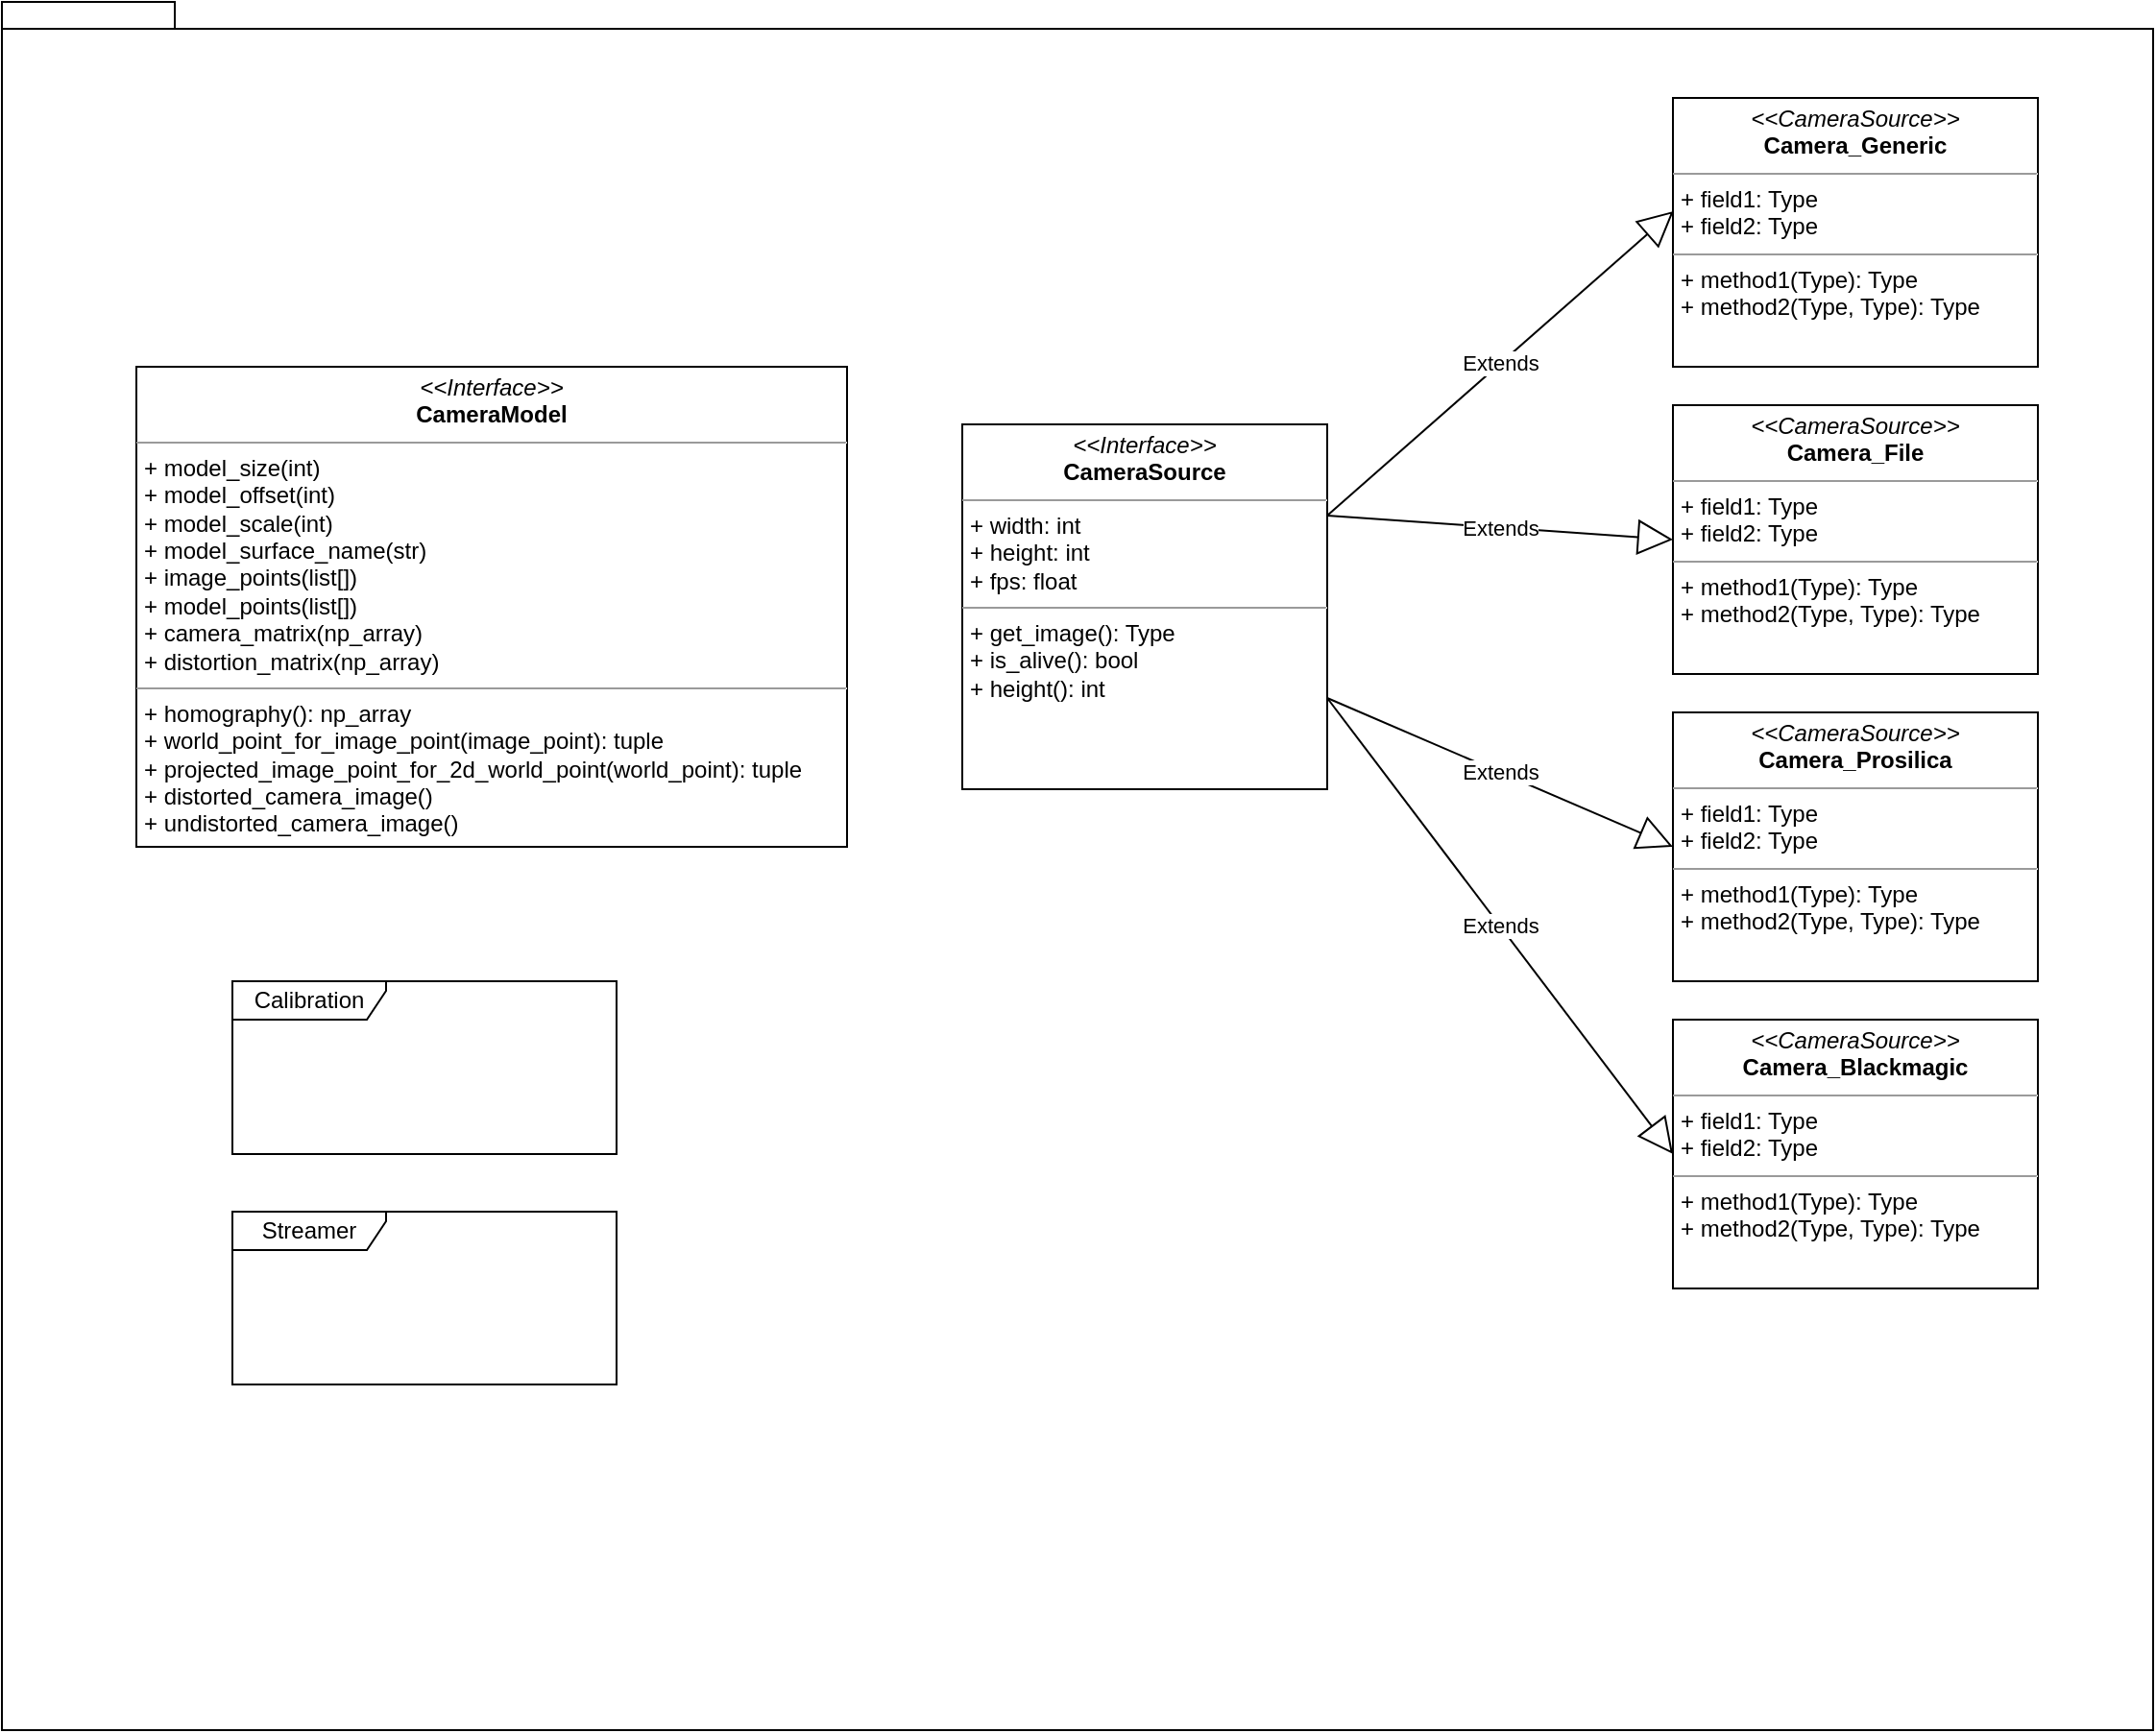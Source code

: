 <mxfile version="14.9.8" type="github">
  <diagram id="whI1iPDcKfRej9lU8eTD" name="Page-1">
    <mxGraphModel dx="1483" dy="989" grid="1" gridSize="10" guides="1" tooltips="1" connect="1" arrows="1" fold="1" page="1" pageScale="1" pageWidth="1169" pageHeight="827" math="0" shadow="0">
      <root>
        <mxCell id="0" />
        <mxCell id="1" parent="0" />
        <mxCell id="hctW-J4JL3ABFnvM0zSs-29" value="" style="group" vertex="1" connectable="0" parent="1">
          <mxGeometry x="25" y="10" width="1120" height="900" as="geometry" />
        </mxCell>
        <mxCell id="hctW-J4JL3ABFnvM0zSs-16" value="" style="shape=folder;fontStyle=1;spacingTop=10;tabWidth=40;tabHeight=14;tabPosition=left;html=1;" vertex="1" parent="hctW-J4JL3ABFnvM0zSs-29">
          <mxGeometry width="1120" height="900" as="geometry" />
        </mxCell>
        <mxCell id="hctW-J4JL3ABFnvM0zSs-17" value="&lt;p style=&quot;margin: 0px ; margin-top: 4px ; text-align: center&quot;&gt;&lt;i&gt;&amp;lt;&amp;lt;Interface&amp;gt;&amp;gt;&lt;/i&gt;&lt;br&gt;&lt;b&gt;CameraModel&lt;/b&gt;&lt;/p&gt;&lt;hr size=&quot;1&quot;&gt;&lt;p style=&quot;margin: 0px ; margin-left: 4px&quot;&gt;+&amp;nbsp;model_size(int)&lt;br style=&quot;padding: 0px ; margin: 0px&quot;&gt;+&amp;nbsp;model_offset(int)&lt;br style=&quot;padding: 0px ; margin: 0px&quot;&gt;+&amp;nbsp;model_scale(int)&lt;br style=&quot;padding: 0px ; margin: 0px&quot;&gt;+&amp;nbsp;model_surface_name(str)&lt;br style=&quot;padding: 0px ; margin: 0px&quot;&gt;+ image_points(list[])&lt;br style=&quot;padding: 0px ; margin: 0px&quot;&gt;+ model_points(list[])&amp;nbsp;&amp;nbsp;&amp;nbsp;&amp;nbsp;&lt;br style=&quot;padding: 0px ; margin: 0px&quot;&gt;+&amp;nbsp;camera_matrix(np_array)&lt;br style=&quot;padding: 0px ; margin: 0px&quot;&gt;+&amp;nbsp;distortion_matrix(np_array)&lt;br&gt;&lt;/p&gt;&lt;hr size=&quot;1&quot;&gt;&lt;p style=&quot;margin: 0px ; margin-left: 4px&quot;&gt;+ homography():&amp;nbsp;np_array&lt;br style=&quot;padding: 0px ; margin: 0px&quot;&gt;+&amp;nbsp;world_point_for_image_point(image_point): tuple&lt;br style=&quot;padding: 0px ; margin: 0px&quot;&gt;+ projected_image_point_for_2d_world_point(world_point): tuple&lt;br style=&quot;padding: 0px ; margin: 0px&quot;&gt;+&amp;nbsp;distorted_camera_image()&lt;br style=&quot;padding: 0px ; margin: 0px&quot;&gt;+ undistorted_camera_image()&lt;br&gt;&lt;/p&gt;" style="verticalAlign=top;align=left;overflow=fill;fontSize=12;fontFamily=Helvetica;html=1;" vertex="1" parent="hctW-J4JL3ABFnvM0zSs-29">
          <mxGeometry x="70" y="190" width="370" height="250" as="geometry" />
        </mxCell>
        <mxCell id="hctW-J4JL3ABFnvM0zSs-18" value="&lt;p style=&quot;margin: 0px ; margin-top: 4px ; text-align: center&quot;&gt;&lt;i&gt;&amp;lt;&amp;lt;Interface&amp;gt;&amp;gt;&lt;/i&gt;&lt;br&gt;&lt;b&gt;CameraSource&lt;/b&gt;&lt;/p&gt;&lt;hr size=&quot;1&quot;&gt;&lt;p style=&quot;margin: 0px ; margin-left: 4px&quot;&gt;+ width: int&lt;br&gt;+ height: int&lt;/p&gt;&lt;p style=&quot;margin: 0px ; margin-left: 4px&quot;&gt;+ fps: float&lt;/p&gt;&lt;hr size=&quot;1&quot;&gt;&lt;p style=&quot;margin: 0px ; margin-left: 4px&quot;&gt;+ get_image(): Type&lt;br&gt;+ is_alive(): bool&lt;/p&gt;&lt;p style=&quot;margin: 0px ; margin-left: 4px&quot;&gt;+ height(): int&lt;span style=&quot;white-space: pre&quot;&gt; &lt;span style=&quot;white-space: pre&quot;&gt; &lt;/span&gt;&lt;/span&gt;&lt;br&gt;&lt;/p&gt;" style="verticalAlign=top;align=left;overflow=fill;fontSize=12;fontFamily=Helvetica;html=1;" vertex="1" parent="hctW-J4JL3ABFnvM0zSs-29">
          <mxGeometry x="500" y="220" width="190" height="190" as="geometry" />
        </mxCell>
        <mxCell id="hctW-J4JL3ABFnvM0zSs-19" value="&lt;p style=&quot;margin: 0px ; margin-top: 4px ; text-align: center&quot;&gt;&lt;i&gt;&amp;lt;&amp;lt;CameraSource&amp;gt;&amp;gt;&lt;/i&gt;&lt;br&gt;&lt;b&gt;Camera_Generic&lt;/b&gt;&lt;/p&gt;&lt;hr size=&quot;1&quot;&gt;&lt;p style=&quot;margin: 0px ; margin-left: 4px&quot;&gt;+ field1: Type&lt;br&gt;+ field2: Type&lt;/p&gt;&lt;hr size=&quot;1&quot;&gt;&lt;p style=&quot;margin: 0px ; margin-left: 4px&quot;&gt;+ method1(Type): Type&lt;br&gt;+ method2(Type, Type): Type&lt;/p&gt;" style="verticalAlign=top;align=left;overflow=fill;fontSize=12;fontFamily=Helvetica;html=1;" vertex="1" parent="hctW-J4JL3ABFnvM0zSs-29">
          <mxGeometry x="870" y="50" width="190" height="140" as="geometry" />
        </mxCell>
        <mxCell id="hctW-J4JL3ABFnvM0zSs-20" value="&lt;p style=&quot;margin: 0px ; margin-top: 4px ; text-align: center&quot;&gt;&lt;i&gt;&amp;lt;&amp;lt;CameraSource&amp;gt;&amp;gt;&lt;/i&gt;&lt;br&gt;&lt;b&gt;Camera_File&lt;/b&gt;&lt;/p&gt;&lt;hr size=&quot;1&quot;&gt;&lt;p style=&quot;margin: 0px ; margin-left: 4px&quot;&gt;+ field1: Type&lt;br&gt;+ field2: Type&lt;/p&gt;&lt;hr size=&quot;1&quot;&gt;&lt;p style=&quot;margin: 0px ; margin-left: 4px&quot;&gt;+ method1(Type): Type&lt;br&gt;+ method2(Type, Type): Type&lt;/p&gt;" style="verticalAlign=top;align=left;overflow=fill;fontSize=12;fontFamily=Helvetica;html=1;" vertex="1" parent="hctW-J4JL3ABFnvM0zSs-29">
          <mxGeometry x="870" y="210" width="190" height="140" as="geometry" />
        </mxCell>
        <mxCell id="hctW-J4JL3ABFnvM0zSs-21" value="&lt;p style=&quot;margin: 0px ; margin-top: 4px ; text-align: center&quot;&gt;&lt;i&gt;&amp;lt;&amp;lt;CameraSource&amp;gt;&amp;gt;&lt;/i&gt;&lt;br&gt;&lt;b&gt;Camera_Prosilica&lt;/b&gt;&lt;/p&gt;&lt;hr size=&quot;1&quot;&gt;&lt;p style=&quot;margin: 0px ; margin-left: 4px&quot;&gt;+ field1: Type&lt;br&gt;+ field2: Type&lt;/p&gt;&lt;hr size=&quot;1&quot;&gt;&lt;p style=&quot;margin: 0px ; margin-left: 4px&quot;&gt;+ method1(Type): Type&lt;br&gt;+ method2(Type, Type): Type&lt;/p&gt;" style="verticalAlign=top;align=left;overflow=fill;fontSize=12;fontFamily=Helvetica;html=1;" vertex="1" parent="hctW-J4JL3ABFnvM0zSs-29">
          <mxGeometry x="870" y="370" width="190" height="140" as="geometry" />
        </mxCell>
        <mxCell id="hctW-J4JL3ABFnvM0zSs-22" value="&lt;p style=&quot;margin: 0px ; margin-top: 4px ; text-align: center&quot;&gt;&lt;i&gt;&amp;lt;&amp;lt;CameraSource&amp;gt;&amp;gt;&lt;/i&gt;&lt;br&gt;&lt;b&gt;Camera_Blackmagic&lt;/b&gt;&lt;/p&gt;&lt;hr size=&quot;1&quot;&gt;&lt;p style=&quot;margin: 0px ; margin-left: 4px&quot;&gt;+ field1: Type&lt;br&gt;+ field2: Type&lt;/p&gt;&lt;hr size=&quot;1&quot;&gt;&lt;p style=&quot;margin: 0px ; margin-left: 4px&quot;&gt;+ method1(Type): Type&lt;br&gt;+ method2(Type, Type): Type&lt;/p&gt;" style="verticalAlign=top;align=left;overflow=fill;fontSize=12;fontFamily=Helvetica;html=1;" vertex="1" parent="hctW-J4JL3ABFnvM0zSs-29">
          <mxGeometry x="870" y="530" width="190" height="140" as="geometry" />
        </mxCell>
        <mxCell id="hctW-J4JL3ABFnvM0zSs-23" value="Calibration" style="shape=umlFrame;whiteSpace=wrap;html=1;width=80;height=20;" vertex="1" parent="hctW-J4JL3ABFnvM0zSs-29">
          <mxGeometry x="120" y="510" width="200" height="90" as="geometry" />
        </mxCell>
        <mxCell id="hctW-J4JL3ABFnvM0zSs-24" value="Extends" style="endArrow=block;endSize=16;endFill=0;html=1;entryX=0.002;entryY=0.421;entryDx=0;entryDy=0;entryPerimeter=0;curved=1;exitX=1;exitY=0.25;exitDx=0;exitDy=0;" edge="1" parent="hctW-J4JL3ABFnvM0zSs-29" source="hctW-J4JL3ABFnvM0zSs-18" target="hctW-J4JL3ABFnvM0zSs-19">
          <mxGeometry width="160" relative="1" as="geometry">
            <mxPoint x="690" y="320" as="sourcePoint" />
            <mxPoint x="850" y="320" as="targetPoint" />
          </mxGeometry>
        </mxCell>
        <mxCell id="hctW-J4JL3ABFnvM0zSs-25" value="Extends" style="endArrow=block;endSize=16;endFill=0;html=1;curved=1;entryX=0;entryY=0.5;entryDx=0;entryDy=0;exitX=1;exitY=0.25;exitDx=0;exitDy=0;" edge="1" parent="hctW-J4JL3ABFnvM0zSs-29" source="hctW-J4JL3ABFnvM0zSs-18" target="hctW-J4JL3ABFnvM0zSs-20">
          <mxGeometry width="160" relative="1" as="geometry">
            <mxPoint x="690" y="320" as="sourcePoint" />
            <mxPoint x="860" y="270" as="targetPoint" />
          </mxGeometry>
        </mxCell>
        <mxCell id="hctW-J4JL3ABFnvM0zSs-26" value="Extends" style="endArrow=block;endSize=16;endFill=0;html=1;entryX=0;entryY=0.5;entryDx=0;entryDy=0;curved=1;exitX=1;exitY=0.75;exitDx=0;exitDy=0;" edge="1" parent="hctW-J4JL3ABFnvM0zSs-29" source="hctW-J4JL3ABFnvM0zSs-18" target="hctW-J4JL3ABFnvM0zSs-21">
          <mxGeometry width="160" relative="1" as="geometry">
            <mxPoint x="690" y="320" as="sourcePoint" />
            <mxPoint x="890.38" y="128.94" as="targetPoint" />
          </mxGeometry>
        </mxCell>
        <mxCell id="hctW-J4JL3ABFnvM0zSs-27" value="Extends" style="endArrow=block;endSize=16;endFill=0;html=1;entryX=0;entryY=0.5;entryDx=0;entryDy=0;curved=1;exitX=1;exitY=0.75;exitDx=0;exitDy=0;" edge="1" parent="hctW-J4JL3ABFnvM0zSs-29" source="hctW-J4JL3ABFnvM0zSs-18" target="hctW-J4JL3ABFnvM0zSs-22">
          <mxGeometry width="160" relative="1" as="geometry">
            <mxPoint x="700" y="320" as="sourcePoint" />
            <mxPoint x="900.38" y="138.94" as="targetPoint" />
          </mxGeometry>
        </mxCell>
        <mxCell id="hctW-J4JL3ABFnvM0zSs-28" value="Streamer" style="shape=umlFrame;whiteSpace=wrap;html=1;width=80;height=20;" vertex="1" parent="hctW-J4JL3ABFnvM0zSs-29">
          <mxGeometry x="120" y="630" width="200" height="90" as="geometry" />
        </mxCell>
      </root>
    </mxGraphModel>
  </diagram>
</mxfile>
